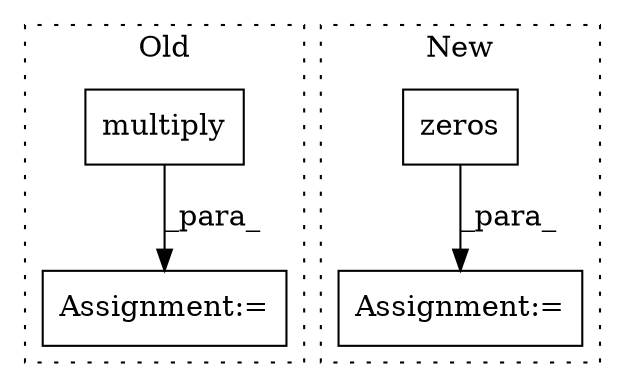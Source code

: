 digraph G {
subgraph cluster0 {
1 [label="multiply" a="32" s="2325,2359" l="9,1" shape="box"];
4 [label="Assignment:=" a="7" s="2409" l="1" shape="box"];
label = "Old";
style="dotted";
}
subgraph cluster1 {
2 [label="zeros" a="32" s="1755,1780" l="6,1" shape="box"];
3 [label="Assignment:=" a="7" s="1748" l="1" shape="box"];
label = "New";
style="dotted";
}
1 -> 4 [label="_para_"];
2 -> 3 [label="_para_"];
}